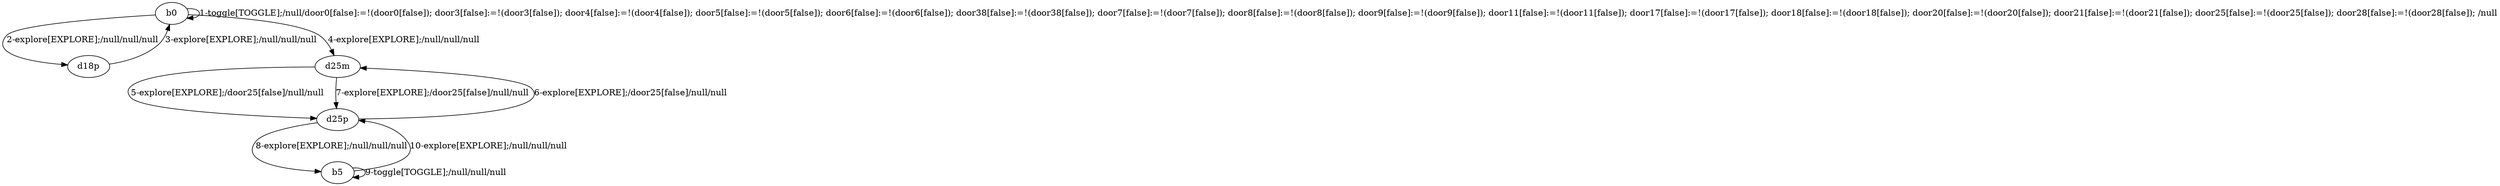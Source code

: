 # Total number of goals covered by this test: 2
# b5 --> b5
# b5 --> d25p

digraph g {
"b0" -> "b0" [label = "1-toggle[TOGGLE];/null/door0[false]:=!(door0[false]); door3[false]:=!(door3[false]); door4[false]:=!(door4[false]); door5[false]:=!(door5[false]); door6[false]:=!(door6[false]); door38[false]:=!(door38[false]); door7[false]:=!(door7[false]); door8[false]:=!(door8[false]); door9[false]:=!(door9[false]); door11[false]:=!(door11[false]); door17[false]:=!(door17[false]); door18[false]:=!(door18[false]); door20[false]:=!(door20[false]); door21[false]:=!(door21[false]); door25[false]:=!(door25[false]); door28[false]:=!(door28[false]); /null"];
"b0" -> "d18p" [label = "2-explore[EXPLORE];/null/null/null"];
"d18p" -> "b0" [label = "3-explore[EXPLORE];/null/null/null"];
"b0" -> "d25m" [label = "4-explore[EXPLORE];/null/null/null"];
"d25m" -> "d25p" [label = "5-explore[EXPLORE];/door25[false]/null/null"];
"d25p" -> "d25m" [label = "6-explore[EXPLORE];/door25[false]/null/null"];
"d25m" -> "d25p" [label = "7-explore[EXPLORE];/door25[false]/null/null"];
"d25p" -> "b5" [label = "8-explore[EXPLORE];/null/null/null"];
"b5" -> "b5" [label = "9-toggle[TOGGLE];/null/null/null"];
"b5" -> "d25p" [label = "10-explore[EXPLORE];/null/null/null"];
}
